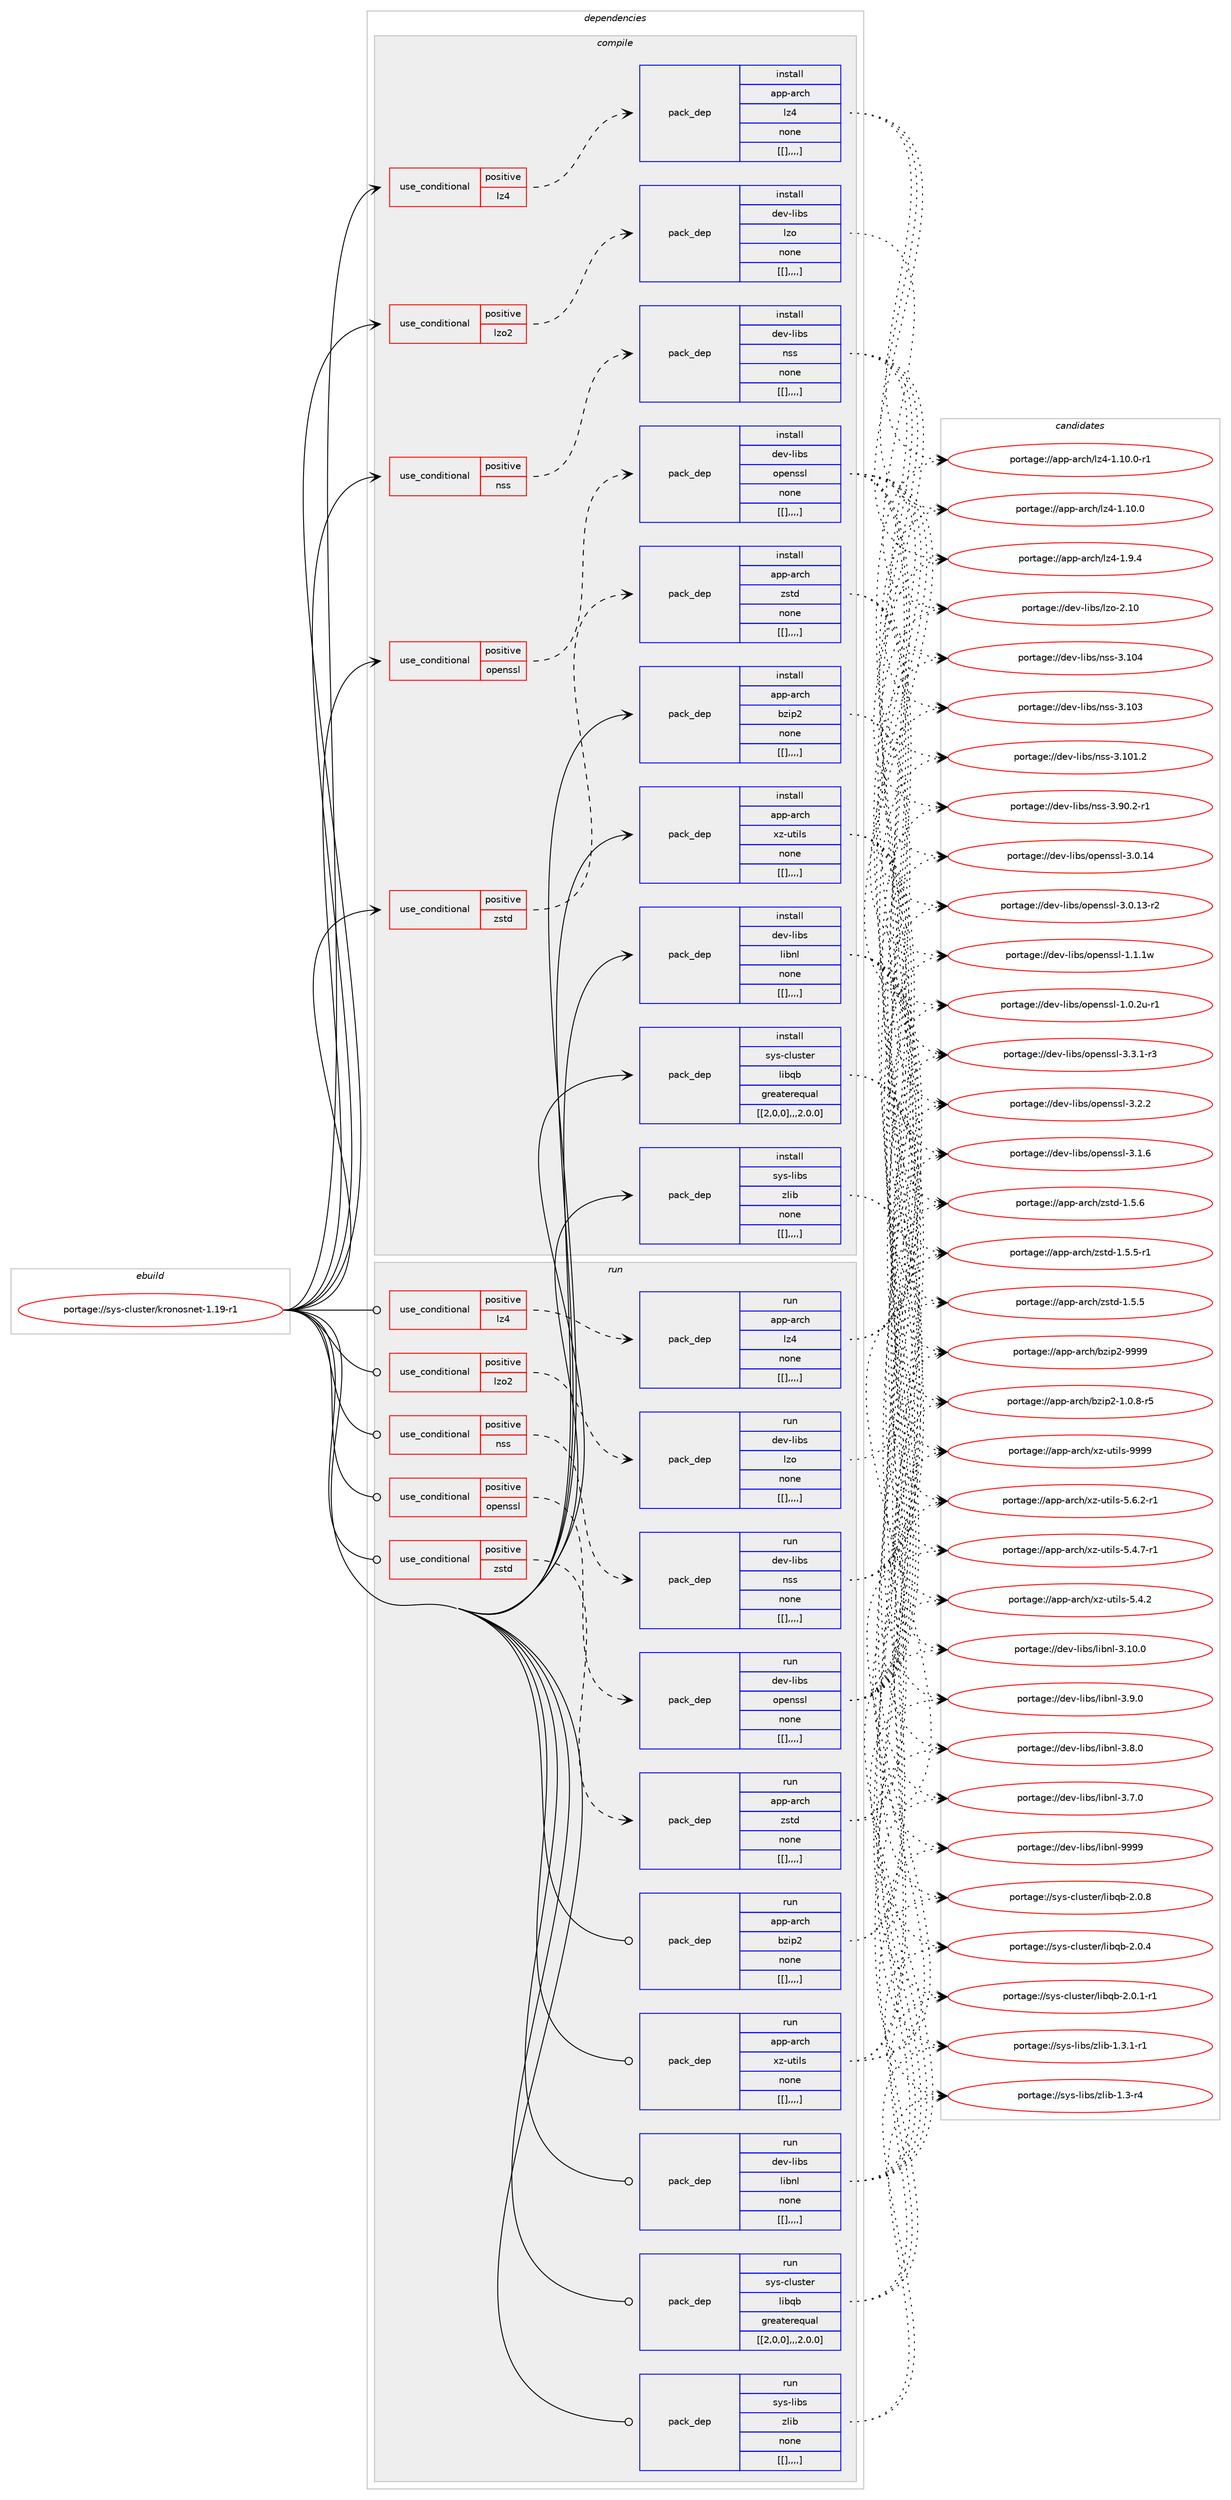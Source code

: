 digraph prolog {

# *************
# Graph options
# *************

newrank=true;
concentrate=true;
compound=true;
graph [rankdir=LR,fontname=Helvetica,fontsize=10,ranksep=1.5];#, ranksep=2.5, nodesep=0.2];
edge  [arrowhead=vee];
node  [fontname=Helvetica,fontsize=10];

# **********
# The ebuild
# **********

subgraph cluster_leftcol {
color=gray;
label=<<i>ebuild</i>>;
id [label="portage://sys-cluster/kronosnet-1.19-r1", color=red, width=4, href="../sys-cluster/kronosnet-1.19-r1.svg"];
}

# ****************
# The dependencies
# ****************

subgraph cluster_midcol {
color=gray;
label=<<i>dependencies</i>>;
subgraph cluster_compile {
fillcolor="#eeeeee";
style=filled;
label=<<i>compile</i>>;
subgraph cond118788 {
dependency448136 [label=<<TABLE BORDER="0" CELLBORDER="1" CELLSPACING="0" CELLPADDING="4"><TR><TD ROWSPAN="3" CELLPADDING="10">use_conditional</TD></TR><TR><TD>positive</TD></TR><TR><TD>lz4</TD></TR></TABLE>>, shape=none, color=red];
subgraph pack326275 {
dependency448137 [label=<<TABLE BORDER="0" CELLBORDER="1" CELLSPACING="0" CELLPADDING="4" WIDTH="220"><TR><TD ROWSPAN="6" CELLPADDING="30">pack_dep</TD></TR><TR><TD WIDTH="110">install</TD></TR><TR><TD>app-arch</TD></TR><TR><TD>lz4</TD></TR><TR><TD>none</TD></TR><TR><TD>[[],,,,]</TD></TR></TABLE>>, shape=none, color=blue];
}
dependency448136:e -> dependency448137:w [weight=20,style="dashed",arrowhead="vee"];
}
id:e -> dependency448136:w [weight=20,style="solid",arrowhead="vee"];
subgraph cond118789 {
dependency448138 [label=<<TABLE BORDER="0" CELLBORDER="1" CELLSPACING="0" CELLPADDING="4"><TR><TD ROWSPAN="3" CELLPADDING="10">use_conditional</TD></TR><TR><TD>positive</TD></TR><TR><TD>lzo2</TD></TR></TABLE>>, shape=none, color=red];
subgraph pack326276 {
dependency448139 [label=<<TABLE BORDER="0" CELLBORDER="1" CELLSPACING="0" CELLPADDING="4" WIDTH="220"><TR><TD ROWSPAN="6" CELLPADDING="30">pack_dep</TD></TR><TR><TD WIDTH="110">install</TD></TR><TR><TD>dev-libs</TD></TR><TR><TD>lzo</TD></TR><TR><TD>none</TD></TR><TR><TD>[[],,,,]</TD></TR></TABLE>>, shape=none, color=blue];
}
dependency448138:e -> dependency448139:w [weight=20,style="dashed",arrowhead="vee"];
}
id:e -> dependency448138:w [weight=20,style="solid",arrowhead="vee"];
subgraph cond118790 {
dependency448140 [label=<<TABLE BORDER="0" CELLBORDER="1" CELLSPACING="0" CELLPADDING="4"><TR><TD ROWSPAN="3" CELLPADDING="10">use_conditional</TD></TR><TR><TD>positive</TD></TR><TR><TD>nss</TD></TR></TABLE>>, shape=none, color=red];
subgraph pack326277 {
dependency448141 [label=<<TABLE BORDER="0" CELLBORDER="1" CELLSPACING="0" CELLPADDING="4" WIDTH="220"><TR><TD ROWSPAN="6" CELLPADDING="30">pack_dep</TD></TR><TR><TD WIDTH="110">install</TD></TR><TR><TD>dev-libs</TD></TR><TR><TD>nss</TD></TR><TR><TD>none</TD></TR><TR><TD>[[],,,,]</TD></TR></TABLE>>, shape=none, color=blue];
}
dependency448140:e -> dependency448141:w [weight=20,style="dashed",arrowhead="vee"];
}
id:e -> dependency448140:w [weight=20,style="solid",arrowhead="vee"];
subgraph cond118791 {
dependency448142 [label=<<TABLE BORDER="0" CELLBORDER="1" CELLSPACING="0" CELLPADDING="4"><TR><TD ROWSPAN="3" CELLPADDING="10">use_conditional</TD></TR><TR><TD>positive</TD></TR><TR><TD>openssl</TD></TR></TABLE>>, shape=none, color=red];
subgraph pack326278 {
dependency448143 [label=<<TABLE BORDER="0" CELLBORDER="1" CELLSPACING="0" CELLPADDING="4" WIDTH="220"><TR><TD ROWSPAN="6" CELLPADDING="30">pack_dep</TD></TR><TR><TD WIDTH="110">install</TD></TR><TR><TD>dev-libs</TD></TR><TR><TD>openssl</TD></TR><TR><TD>none</TD></TR><TR><TD>[[],,,,]</TD></TR></TABLE>>, shape=none, color=blue];
}
dependency448142:e -> dependency448143:w [weight=20,style="dashed",arrowhead="vee"];
}
id:e -> dependency448142:w [weight=20,style="solid",arrowhead="vee"];
subgraph cond118792 {
dependency448144 [label=<<TABLE BORDER="0" CELLBORDER="1" CELLSPACING="0" CELLPADDING="4"><TR><TD ROWSPAN="3" CELLPADDING="10">use_conditional</TD></TR><TR><TD>positive</TD></TR><TR><TD>zstd</TD></TR></TABLE>>, shape=none, color=red];
subgraph pack326279 {
dependency448145 [label=<<TABLE BORDER="0" CELLBORDER="1" CELLSPACING="0" CELLPADDING="4" WIDTH="220"><TR><TD ROWSPAN="6" CELLPADDING="30">pack_dep</TD></TR><TR><TD WIDTH="110">install</TD></TR><TR><TD>app-arch</TD></TR><TR><TD>zstd</TD></TR><TR><TD>none</TD></TR><TR><TD>[[],,,,]</TD></TR></TABLE>>, shape=none, color=blue];
}
dependency448144:e -> dependency448145:w [weight=20,style="dashed",arrowhead="vee"];
}
id:e -> dependency448144:w [weight=20,style="solid",arrowhead="vee"];
subgraph pack326280 {
dependency448146 [label=<<TABLE BORDER="0" CELLBORDER="1" CELLSPACING="0" CELLPADDING="4" WIDTH="220"><TR><TD ROWSPAN="6" CELLPADDING="30">pack_dep</TD></TR><TR><TD WIDTH="110">install</TD></TR><TR><TD>app-arch</TD></TR><TR><TD>bzip2</TD></TR><TR><TD>none</TD></TR><TR><TD>[[],,,,]</TD></TR></TABLE>>, shape=none, color=blue];
}
id:e -> dependency448146:w [weight=20,style="solid",arrowhead="vee"];
subgraph pack326281 {
dependency448147 [label=<<TABLE BORDER="0" CELLBORDER="1" CELLSPACING="0" CELLPADDING="4" WIDTH="220"><TR><TD ROWSPAN="6" CELLPADDING="30">pack_dep</TD></TR><TR><TD WIDTH="110">install</TD></TR><TR><TD>app-arch</TD></TR><TR><TD>xz-utils</TD></TR><TR><TD>none</TD></TR><TR><TD>[[],,,,]</TD></TR></TABLE>>, shape=none, color=blue];
}
id:e -> dependency448147:w [weight=20,style="solid",arrowhead="vee"];
subgraph pack326282 {
dependency448148 [label=<<TABLE BORDER="0" CELLBORDER="1" CELLSPACING="0" CELLPADDING="4" WIDTH="220"><TR><TD ROWSPAN="6" CELLPADDING="30">pack_dep</TD></TR><TR><TD WIDTH="110">install</TD></TR><TR><TD>dev-libs</TD></TR><TR><TD>libnl</TD></TR><TR><TD>none</TD></TR><TR><TD>[[],,,,]</TD></TR></TABLE>>, shape=none, color=blue];
}
id:e -> dependency448148:w [weight=20,style="solid",arrowhead="vee"];
subgraph pack326283 {
dependency448149 [label=<<TABLE BORDER="0" CELLBORDER="1" CELLSPACING="0" CELLPADDING="4" WIDTH="220"><TR><TD ROWSPAN="6" CELLPADDING="30">pack_dep</TD></TR><TR><TD WIDTH="110">install</TD></TR><TR><TD>sys-cluster</TD></TR><TR><TD>libqb</TD></TR><TR><TD>greaterequal</TD></TR><TR><TD>[[2,0,0],,,2.0.0]</TD></TR></TABLE>>, shape=none, color=blue];
}
id:e -> dependency448149:w [weight=20,style="solid",arrowhead="vee"];
subgraph pack326284 {
dependency448150 [label=<<TABLE BORDER="0" CELLBORDER="1" CELLSPACING="0" CELLPADDING="4" WIDTH="220"><TR><TD ROWSPAN="6" CELLPADDING="30">pack_dep</TD></TR><TR><TD WIDTH="110">install</TD></TR><TR><TD>sys-libs</TD></TR><TR><TD>zlib</TD></TR><TR><TD>none</TD></TR><TR><TD>[[],,,,]</TD></TR></TABLE>>, shape=none, color=blue];
}
id:e -> dependency448150:w [weight=20,style="solid",arrowhead="vee"];
}
subgraph cluster_compileandrun {
fillcolor="#eeeeee";
style=filled;
label=<<i>compile and run</i>>;
}
subgraph cluster_run {
fillcolor="#eeeeee";
style=filled;
label=<<i>run</i>>;
subgraph cond118793 {
dependency448151 [label=<<TABLE BORDER="0" CELLBORDER="1" CELLSPACING="0" CELLPADDING="4"><TR><TD ROWSPAN="3" CELLPADDING="10">use_conditional</TD></TR><TR><TD>positive</TD></TR><TR><TD>lz4</TD></TR></TABLE>>, shape=none, color=red];
subgraph pack326285 {
dependency448152 [label=<<TABLE BORDER="0" CELLBORDER="1" CELLSPACING="0" CELLPADDING="4" WIDTH="220"><TR><TD ROWSPAN="6" CELLPADDING="30">pack_dep</TD></TR><TR><TD WIDTH="110">run</TD></TR><TR><TD>app-arch</TD></TR><TR><TD>lz4</TD></TR><TR><TD>none</TD></TR><TR><TD>[[],,,,]</TD></TR></TABLE>>, shape=none, color=blue];
}
dependency448151:e -> dependency448152:w [weight=20,style="dashed",arrowhead="vee"];
}
id:e -> dependency448151:w [weight=20,style="solid",arrowhead="odot"];
subgraph cond118794 {
dependency448153 [label=<<TABLE BORDER="0" CELLBORDER="1" CELLSPACING="0" CELLPADDING="4"><TR><TD ROWSPAN="3" CELLPADDING="10">use_conditional</TD></TR><TR><TD>positive</TD></TR><TR><TD>lzo2</TD></TR></TABLE>>, shape=none, color=red];
subgraph pack326286 {
dependency448154 [label=<<TABLE BORDER="0" CELLBORDER="1" CELLSPACING="0" CELLPADDING="4" WIDTH="220"><TR><TD ROWSPAN="6" CELLPADDING="30">pack_dep</TD></TR><TR><TD WIDTH="110">run</TD></TR><TR><TD>dev-libs</TD></TR><TR><TD>lzo</TD></TR><TR><TD>none</TD></TR><TR><TD>[[],,,,]</TD></TR></TABLE>>, shape=none, color=blue];
}
dependency448153:e -> dependency448154:w [weight=20,style="dashed",arrowhead="vee"];
}
id:e -> dependency448153:w [weight=20,style="solid",arrowhead="odot"];
subgraph cond118795 {
dependency448155 [label=<<TABLE BORDER="0" CELLBORDER="1" CELLSPACING="0" CELLPADDING="4"><TR><TD ROWSPAN="3" CELLPADDING="10">use_conditional</TD></TR><TR><TD>positive</TD></TR><TR><TD>nss</TD></TR></TABLE>>, shape=none, color=red];
subgraph pack326287 {
dependency448156 [label=<<TABLE BORDER="0" CELLBORDER="1" CELLSPACING="0" CELLPADDING="4" WIDTH="220"><TR><TD ROWSPAN="6" CELLPADDING="30">pack_dep</TD></TR><TR><TD WIDTH="110">run</TD></TR><TR><TD>dev-libs</TD></TR><TR><TD>nss</TD></TR><TR><TD>none</TD></TR><TR><TD>[[],,,,]</TD></TR></TABLE>>, shape=none, color=blue];
}
dependency448155:e -> dependency448156:w [weight=20,style="dashed",arrowhead="vee"];
}
id:e -> dependency448155:w [weight=20,style="solid",arrowhead="odot"];
subgraph cond118796 {
dependency448157 [label=<<TABLE BORDER="0" CELLBORDER="1" CELLSPACING="0" CELLPADDING="4"><TR><TD ROWSPAN="3" CELLPADDING="10">use_conditional</TD></TR><TR><TD>positive</TD></TR><TR><TD>openssl</TD></TR></TABLE>>, shape=none, color=red];
subgraph pack326288 {
dependency448158 [label=<<TABLE BORDER="0" CELLBORDER="1" CELLSPACING="0" CELLPADDING="4" WIDTH="220"><TR><TD ROWSPAN="6" CELLPADDING="30">pack_dep</TD></TR><TR><TD WIDTH="110">run</TD></TR><TR><TD>dev-libs</TD></TR><TR><TD>openssl</TD></TR><TR><TD>none</TD></TR><TR><TD>[[],,,,]</TD></TR></TABLE>>, shape=none, color=blue];
}
dependency448157:e -> dependency448158:w [weight=20,style="dashed",arrowhead="vee"];
}
id:e -> dependency448157:w [weight=20,style="solid",arrowhead="odot"];
subgraph cond118797 {
dependency448159 [label=<<TABLE BORDER="0" CELLBORDER="1" CELLSPACING="0" CELLPADDING="4"><TR><TD ROWSPAN="3" CELLPADDING="10">use_conditional</TD></TR><TR><TD>positive</TD></TR><TR><TD>zstd</TD></TR></TABLE>>, shape=none, color=red];
subgraph pack326289 {
dependency448160 [label=<<TABLE BORDER="0" CELLBORDER="1" CELLSPACING="0" CELLPADDING="4" WIDTH="220"><TR><TD ROWSPAN="6" CELLPADDING="30">pack_dep</TD></TR><TR><TD WIDTH="110">run</TD></TR><TR><TD>app-arch</TD></TR><TR><TD>zstd</TD></TR><TR><TD>none</TD></TR><TR><TD>[[],,,,]</TD></TR></TABLE>>, shape=none, color=blue];
}
dependency448159:e -> dependency448160:w [weight=20,style="dashed",arrowhead="vee"];
}
id:e -> dependency448159:w [weight=20,style="solid",arrowhead="odot"];
subgraph pack326290 {
dependency448161 [label=<<TABLE BORDER="0" CELLBORDER="1" CELLSPACING="0" CELLPADDING="4" WIDTH="220"><TR><TD ROWSPAN="6" CELLPADDING="30">pack_dep</TD></TR><TR><TD WIDTH="110">run</TD></TR><TR><TD>app-arch</TD></TR><TR><TD>bzip2</TD></TR><TR><TD>none</TD></TR><TR><TD>[[],,,,]</TD></TR></TABLE>>, shape=none, color=blue];
}
id:e -> dependency448161:w [weight=20,style="solid",arrowhead="odot"];
subgraph pack326291 {
dependency448162 [label=<<TABLE BORDER="0" CELLBORDER="1" CELLSPACING="0" CELLPADDING="4" WIDTH="220"><TR><TD ROWSPAN="6" CELLPADDING="30">pack_dep</TD></TR><TR><TD WIDTH="110">run</TD></TR><TR><TD>app-arch</TD></TR><TR><TD>xz-utils</TD></TR><TR><TD>none</TD></TR><TR><TD>[[],,,,]</TD></TR></TABLE>>, shape=none, color=blue];
}
id:e -> dependency448162:w [weight=20,style="solid",arrowhead="odot"];
subgraph pack326292 {
dependency448163 [label=<<TABLE BORDER="0" CELLBORDER="1" CELLSPACING="0" CELLPADDING="4" WIDTH="220"><TR><TD ROWSPAN="6" CELLPADDING="30">pack_dep</TD></TR><TR><TD WIDTH="110">run</TD></TR><TR><TD>dev-libs</TD></TR><TR><TD>libnl</TD></TR><TR><TD>none</TD></TR><TR><TD>[[],,,,]</TD></TR></TABLE>>, shape=none, color=blue];
}
id:e -> dependency448163:w [weight=20,style="solid",arrowhead="odot"];
subgraph pack326293 {
dependency448164 [label=<<TABLE BORDER="0" CELLBORDER="1" CELLSPACING="0" CELLPADDING="4" WIDTH="220"><TR><TD ROWSPAN="6" CELLPADDING="30">pack_dep</TD></TR><TR><TD WIDTH="110">run</TD></TR><TR><TD>sys-cluster</TD></TR><TR><TD>libqb</TD></TR><TR><TD>greaterequal</TD></TR><TR><TD>[[2,0,0],,,2.0.0]</TD></TR></TABLE>>, shape=none, color=blue];
}
id:e -> dependency448164:w [weight=20,style="solid",arrowhead="odot"];
subgraph pack326294 {
dependency448165 [label=<<TABLE BORDER="0" CELLBORDER="1" CELLSPACING="0" CELLPADDING="4" WIDTH="220"><TR><TD ROWSPAN="6" CELLPADDING="30">pack_dep</TD></TR><TR><TD WIDTH="110">run</TD></TR><TR><TD>sys-libs</TD></TR><TR><TD>zlib</TD></TR><TR><TD>none</TD></TR><TR><TD>[[],,,,]</TD></TR></TABLE>>, shape=none, color=blue];
}
id:e -> dependency448165:w [weight=20,style="solid",arrowhead="odot"];
}
}

# **************
# The candidates
# **************

subgraph cluster_choices {
rank=same;
color=gray;
label=<<i>candidates</i>>;

subgraph choice326275 {
color=black;
nodesep=1;
choice971121124597114991044710812252454946494846484511449 [label="portage://app-arch/lz4-1.10.0-r1", color=red, width=4,href="../app-arch/lz4-1.10.0-r1.svg"];
choice97112112459711499104471081225245494649484648 [label="portage://app-arch/lz4-1.10.0", color=red, width=4,href="../app-arch/lz4-1.10.0.svg"];
choice971121124597114991044710812252454946574652 [label="portage://app-arch/lz4-1.9.4", color=red, width=4,href="../app-arch/lz4-1.9.4.svg"];
dependency448137:e -> choice971121124597114991044710812252454946494846484511449:w [style=dotted,weight="100"];
dependency448137:e -> choice97112112459711499104471081225245494649484648:w [style=dotted,weight="100"];
dependency448137:e -> choice971121124597114991044710812252454946574652:w [style=dotted,weight="100"];
}
subgraph choice326276 {
color=black;
nodesep=1;
choice1001011184510810598115471081221114550464948 [label="portage://dev-libs/lzo-2.10", color=red, width=4,href="../dev-libs/lzo-2.10.svg"];
dependency448139:e -> choice1001011184510810598115471081221114550464948:w [style=dotted,weight="100"];
}
subgraph choice326277 {
color=black;
nodesep=1;
choice100101118451081059811547110115115455146494852 [label="portage://dev-libs/nss-3.104", color=red, width=4,href="../dev-libs/nss-3.104.svg"];
choice100101118451081059811547110115115455146494851 [label="portage://dev-libs/nss-3.103", color=red, width=4,href="../dev-libs/nss-3.103.svg"];
choice1001011184510810598115471101151154551464948494650 [label="portage://dev-libs/nss-3.101.2", color=red, width=4,href="../dev-libs/nss-3.101.2.svg"];
choice100101118451081059811547110115115455146574846504511449 [label="portage://dev-libs/nss-3.90.2-r1", color=red, width=4,href="../dev-libs/nss-3.90.2-r1.svg"];
dependency448141:e -> choice100101118451081059811547110115115455146494852:w [style=dotted,weight="100"];
dependency448141:e -> choice100101118451081059811547110115115455146494851:w [style=dotted,weight="100"];
dependency448141:e -> choice1001011184510810598115471101151154551464948494650:w [style=dotted,weight="100"];
dependency448141:e -> choice100101118451081059811547110115115455146574846504511449:w [style=dotted,weight="100"];
}
subgraph choice326278 {
color=black;
nodesep=1;
choice1001011184510810598115471111121011101151151084551465146494511451 [label="portage://dev-libs/openssl-3.3.1-r3", color=red, width=4,href="../dev-libs/openssl-3.3.1-r3.svg"];
choice100101118451081059811547111112101110115115108455146504650 [label="portage://dev-libs/openssl-3.2.2", color=red, width=4,href="../dev-libs/openssl-3.2.2.svg"];
choice100101118451081059811547111112101110115115108455146494654 [label="portage://dev-libs/openssl-3.1.6", color=red, width=4,href="../dev-libs/openssl-3.1.6.svg"];
choice10010111845108105981154711111210111011511510845514648464952 [label="portage://dev-libs/openssl-3.0.14", color=red, width=4,href="../dev-libs/openssl-3.0.14.svg"];
choice100101118451081059811547111112101110115115108455146484649514511450 [label="portage://dev-libs/openssl-3.0.13-r2", color=red, width=4,href="../dev-libs/openssl-3.0.13-r2.svg"];
choice100101118451081059811547111112101110115115108454946494649119 [label="portage://dev-libs/openssl-1.1.1w", color=red, width=4,href="../dev-libs/openssl-1.1.1w.svg"];
choice1001011184510810598115471111121011101151151084549464846501174511449 [label="portage://dev-libs/openssl-1.0.2u-r1", color=red, width=4,href="../dev-libs/openssl-1.0.2u-r1.svg"];
dependency448143:e -> choice1001011184510810598115471111121011101151151084551465146494511451:w [style=dotted,weight="100"];
dependency448143:e -> choice100101118451081059811547111112101110115115108455146504650:w [style=dotted,weight="100"];
dependency448143:e -> choice100101118451081059811547111112101110115115108455146494654:w [style=dotted,weight="100"];
dependency448143:e -> choice10010111845108105981154711111210111011511510845514648464952:w [style=dotted,weight="100"];
dependency448143:e -> choice100101118451081059811547111112101110115115108455146484649514511450:w [style=dotted,weight="100"];
dependency448143:e -> choice100101118451081059811547111112101110115115108454946494649119:w [style=dotted,weight="100"];
dependency448143:e -> choice1001011184510810598115471111121011101151151084549464846501174511449:w [style=dotted,weight="100"];
}
subgraph choice326279 {
color=black;
nodesep=1;
choice9711211245971149910447122115116100454946534654 [label="portage://app-arch/zstd-1.5.6", color=red, width=4,href="../app-arch/zstd-1.5.6.svg"];
choice97112112459711499104471221151161004549465346534511449 [label="portage://app-arch/zstd-1.5.5-r1", color=red, width=4,href="../app-arch/zstd-1.5.5-r1.svg"];
choice9711211245971149910447122115116100454946534653 [label="portage://app-arch/zstd-1.5.5", color=red, width=4,href="../app-arch/zstd-1.5.5.svg"];
dependency448145:e -> choice9711211245971149910447122115116100454946534654:w [style=dotted,weight="100"];
dependency448145:e -> choice97112112459711499104471221151161004549465346534511449:w [style=dotted,weight="100"];
dependency448145:e -> choice9711211245971149910447122115116100454946534653:w [style=dotted,weight="100"];
}
subgraph choice326280 {
color=black;
nodesep=1;
choice971121124597114991044798122105112504557575757 [label="portage://app-arch/bzip2-9999", color=red, width=4,href="../app-arch/bzip2-9999.svg"];
choice971121124597114991044798122105112504549464846564511453 [label="portage://app-arch/bzip2-1.0.8-r5", color=red, width=4,href="../app-arch/bzip2-1.0.8-r5.svg"];
dependency448146:e -> choice971121124597114991044798122105112504557575757:w [style=dotted,weight="100"];
dependency448146:e -> choice971121124597114991044798122105112504549464846564511453:w [style=dotted,weight="100"];
}
subgraph choice326281 {
color=black;
nodesep=1;
choice9711211245971149910447120122451171161051081154557575757 [label="portage://app-arch/xz-utils-9999", color=red, width=4,href="../app-arch/xz-utils-9999.svg"];
choice9711211245971149910447120122451171161051081154553465446504511449 [label="portage://app-arch/xz-utils-5.6.2-r1", color=red, width=4,href="../app-arch/xz-utils-5.6.2-r1.svg"];
choice9711211245971149910447120122451171161051081154553465246554511449 [label="portage://app-arch/xz-utils-5.4.7-r1", color=red, width=4,href="../app-arch/xz-utils-5.4.7-r1.svg"];
choice971121124597114991044712012245117116105108115455346524650 [label="portage://app-arch/xz-utils-5.4.2", color=red, width=4,href="../app-arch/xz-utils-5.4.2.svg"];
dependency448147:e -> choice9711211245971149910447120122451171161051081154557575757:w [style=dotted,weight="100"];
dependency448147:e -> choice9711211245971149910447120122451171161051081154553465446504511449:w [style=dotted,weight="100"];
dependency448147:e -> choice9711211245971149910447120122451171161051081154553465246554511449:w [style=dotted,weight="100"];
dependency448147:e -> choice971121124597114991044712012245117116105108115455346524650:w [style=dotted,weight="100"];
}
subgraph choice326282 {
color=black;
nodesep=1;
choice100101118451081059811547108105981101084557575757 [label="portage://dev-libs/libnl-9999", color=red, width=4,href="../dev-libs/libnl-9999.svg"];
choice1001011184510810598115471081059811010845514649484648 [label="portage://dev-libs/libnl-3.10.0", color=red, width=4,href="../dev-libs/libnl-3.10.0.svg"];
choice10010111845108105981154710810598110108455146574648 [label="portage://dev-libs/libnl-3.9.0", color=red, width=4,href="../dev-libs/libnl-3.9.0.svg"];
choice10010111845108105981154710810598110108455146564648 [label="portage://dev-libs/libnl-3.8.0", color=red, width=4,href="../dev-libs/libnl-3.8.0.svg"];
choice10010111845108105981154710810598110108455146554648 [label="portage://dev-libs/libnl-3.7.0", color=red, width=4,href="../dev-libs/libnl-3.7.0.svg"];
dependency448148:e -> choice100101118451081059811547108105981101084557575757:w [style=dotted,weight="100"];
dependency448148:e -> choice1001011184510810598115471081059811010845514649484648:w [style=dotted,weight="100"];
dependency448148:e -> choice10010111845108105981154710810598110108455146574648:w [style=dotted,weight="100"];
dependency448148:e -> choice10010111845108105981154710810598110108455146564648:w [style=dotted,weight="100"];
dependency448148:e -> choice10010111845108105981154710810598110108455146554648:w [style=dotted,weight="100"];
}
subgraph choice326283 {
color=black;
nodesep=1;
choice1151211154599108117115116101114471081059811398455046484656 [label="portage://sys-cluster/libqb-2.0.8", color=red, width=4,href="../sys-cluster/libqb-2.0.8.svg"];
choice1151211154599108117115116101114471081059811398455046484652 [label="portage://sys-cluster/libqb-2.0.4", color=red, width=4,href="../sys-cluster/libqb-2.0.4.svg"];
choice11512111545991081171151161011144710810598113984550464846494511449 [label="portage://sys-cluster/libqb-2.0.1-r1", color=red, width=4,href="../sys-cluster/libqb-2.0.1-r1.svg"];
dependency448149:e -> choice1151211154599108117115116101114471081059811398455046484656:w [style=dotted,weight="100"];
dependency448149:e -> choice1151211154599108117115116101114471081059811398455046484652:w [style=dotted,weight="100"];
dependency448149:e -> choice11512111545991081171151161011144710810598113984550464846494511449:w [style=dotted,weight="100"];
}
subgraph choice326284 {
color=black;
nodesep=1;
choice115121115451081059811547122108105984549465146494511449 [label="portage://sys-libs/zlib-1.3.1-r1", color=red, width=4,href="../sys-libs/zlib-1.3.1-r1.svg"];
choice11512111545108105981154712210810598454946514511452 [label="portage://sys-libs/zlib-1.3-r4", color=red, width=4,href="../sys-libs/zlib-1.3-r4.svg"];
dependency448150:e -> choice115121115451081059811547122108105984549465146494511449:w [style=dotted,weight="100"];
dependency448150:e -> choice11512111545108105981154712210810598454946514511452:w [style=dotted,weight="100"];
}
subgraph choice326285 {
color=black;
nodesep=1;
choice971121124597114991044710812252454946494846484511449 [label="portage://app-arch/lz4-1.10.0-r1", color=red, width=4,href="../app-arch/lz4-1.10.0-r1.svg"];
choice97112112459711499104471081225245494649484648 [label="portage://app-arch/lz4-1.10.0", color=red, width=4,href="../app-arch/lz4-1.10.0.svg"];
choice971121124597114991044710812252454946574652 [label="portage://app-arch/lz4-1.9.4", color=red, width=4,href="../app-arch/lz4-1.9.4.svg"];
dependency448152:e -> choice971121124597114991044710812252454946494846484511449:w [style=dotted,weight="100"];
dependency448152:e -> choice97112112459711499104471081225245494649484648:w [style=dotted,weight="100"];
dependency448152:e -> choice971121124597114991044710812252454946574652:w [style=dotted,weight="100"];
}
subgraph choice326286 {
color=black;
nodesep=1;
choice1001011184510810598115471081221114550464948 [label="portage://dev-libs/lzo-2.10", color=red, width=4,href="../dev-libs/lzo-2.10.svg"];
dependency448154:e -> choice1001011184510810598115471081221114550464948:w [style=dotted,weight="100"];
}
subgraph choice326287 {
color=black;
nodesep=1;
choice100101118451081059811547110115115455146494852 [label="portage://dev-libs/nss-3.104", color=red, width=4,href="../dev-libs/nss-3.104.svg"];
choice100101118451081059811547110115115455146494851 [label="portage://dev-libs/nss-3.103", color=red, width=4,href="../dev-libs/nss-3.103.svg"];
choice1001011184510810598115471101151154551464948494650 [label="portage://dev-libs/nss-3.101.2", color=red, width=4,href="../dev-libs/nss-3.101.2.svg"];
choice100101118451081059811547110115115455146574846504511449 [label="portage://dev-libs/nss-3.90.2-r1", color=red, width=4,href="../dev-libs/nss-3.90.2-r1.svg"];
dependency448156:e -> choice100101118451081059811547110115115455146494852:w [style=dotted,weight="100"];
dependency448156:e -> choice100101118451081059811547110115115455146494851:w [style=dotted,weight="100"];
dependency448156:e -> choice1001011184510810598115471101151154551464948494650:w [style=dotted,weight="100"];
dependency448156:e -> choice100101118451081059811547110115115455146574846504511449:w [style=dotted,weight="100"];
}
subgraph choice326288 {
color=black;
nodesep=1;
choice1001011184510810598115471111121011101151151084551465146494511451 [label="portage://dev-libs/openssl-3.3.1-r3", color=red, width=4,href="../dev-libs/openssl-3.3.1-r3.svg"];
choice100101118451081059811547111112101110115115108455146504650 [label="portage://dev-libs/openssl-3.2.2", color=red, width=4,href="../dev-libs/openssl-3.2.2.svg"];
choice100101118451081059811547111112101110115115108455146494654 [label="portage://dev-libs/openssl-3.1.6", color=red, width=4,href="../dev-libs/openssl-3.1.6.svg"];
choice10010111845108105981154711111210111011511510845514648464952 [label="portage://dev-libs/openssl-3.0.14", color=red, width=4,href="../dev-libs/openssl-3.0.14.svg"];
choice100101118451081059811547111112101110115115108455146484649514511450 [label="portage://dev-libs/openssl-3.0.13-r2", color=red, width=4,href="../dev-libs/openssl-3.0.13-r2.svg"];
choice100101118451081059811547111112101110115115108454946494649119 [label="portage://dev-libs/openssl-1.1.1w", color=red, width=4,href="../dev-libs/openssl-1.1.1w.svg"];
choice1001011184510810598115471111121011101151151084549464846501174511449 [label="portage://dev-libs/openssl-1.0.2u-r1", color=red, width=4,href="../dev-libs/openssl-1.0.2u-r1.svg"];
dependency448158:e -> choice1001011184510810598115471111121011101151151084551465146494511451:w [style=dotted,weight="100"];
dependency448158:e -> choice100101118451081059811547111112101110115115108455146504650:w [style=dotted,weight="100"];
dependency448158:e -> choice100101118451081059811547111112101110115115108455146494654:w [style=dotted,weight="100"];
dependency448158:e -> choice10010111845108105981154711111210111011511510845514648464952:w [style=dotted,weight="100"];
dependency448158:e -> choice100101118451081059811547111112101110115115108455146484649514511450:w [style=dotted,weight="100"];
dependency448158:e -> choice100101118451081059811547111112101110115115108454946494649119:w [style=dotted,weight="100"];
dependency448158:e -> choice1001011184510810598115471111121011101151151084549464846501174511449:w [style=dotted,weight="100"];
}
subgraph choice326289 {
color=black;
nodesep=1;
choice9711211245971149910447122115116100454946534654 [label="portage://app-arch/zstd-1.5.6", color=red, width=4,href="../app-arch/zstd-1.5.6.svg"];
choice97112112459711499104471221151161004549465346534511449 [label="portage://app-arch/zstd-1.5.5-r1", color=red, width=4,href="../app-arch/zstd-1.5.5-r1.svg"];
choice9711211245971149910447122115116100454946534653 [label="portage://app-arch/zstd-1.5.5", color=red, width=4,href="../app-arch/zstd-1.5.5.svg"];
dependency448160:e -> choice9711211245971149910447122115116100454946534654:w [style=dotted,weight="100"];
dependency448160:e -> choice97112112459711499104471221151161004549465346534511449:w [style=dotted,weight="100"];
dependency448160:e -> choice9711211245971149910447122115116100454946534653:w [style=dotted,weight="100"];
}
subgraph choice326290 {
color=black;
nodesep=1;
choice971121124597114991044798122105112504557575757 [label="portage://app-arch/bzip2-9999", color=red, width=4,href="../app-arch/bzip2-9999.svg"];
choice971121124597114991044798122105112504549464846564511453 [label="portage://app-arch/bzip2-1.0.8-r5", color=red, width=4,href="../app-arch/bzip2-1.0.8-r5.svg"];
dependency448161:e -> choice971121124597114991044798122105112504557575757:w [style=dotted,weight="100"];
dependency448161:e -> choice971121124597114991044798122105112504549464846564511453:w [style=dotted,weight="100"];
}
subgraph choice326291 {
color=black;
nodesep=1;
choice9711211245971149910447120122451171161051081154557575757 [label="portage://app-arch/xz-utils-9999", color=red, width=4,href="../app-arch/xz-utils-9999.svg"];
choice9711211245971149910447120122451171161051081154553465446504511449 [label="portage://app-arch/xz-utils-5.6.2-r1", color=red, width=4,href="../app-arch/xz-utils-5.6.2-r1.svg"];
choice9711211245971149910447120122451171161051081154553465246554511449 [label="portage://app-arch/xz-utils-5.4.7-r1", color=red, width=4,href="../app-arch/xz-utils-5.4.7-r1.svg"];
choice971121124597114991044712012245117116105108115455346524650 [label="portage://app-arch/xz-utils-5.4.2", color=red, width=4,href="../app-arch/xz-utils-5.4.2.svg"];
dependency448162:e -> choice9711211245971149910447120122451171161051081154557575757:w [style=dotted,weight="100"];
dependency448162:e -> choice9711211245971149910447120122451171161051081154553465446504511449:w [style=dotted,weight="100"];
dependency448162:e -> choice9711211245971149910447120122451171161051081154553465246554511449:w [style=dotted,weight="100"];
dependency448162:e -> choice971121124597114991044712012245117116105108115455346524650:w [style=dotted,weight="100"];
}
subgraph choice326292 {
color=black;
nodesep=1;
choice100101118451081059811547108105981101084557575757 [label="portage://dev-libs/libnl-9999", color=red, width=4,href="../dev-libs/libnl-9999.svg"];
choice1001011184510810598115471081059811010845514649484648 [label="portage://dev-libs/libnl-3.10.0", color=red, width=4,href="../dev-libs/libnl-3.10.0.svg"];
choice10010111845108105981154710810598110108455146574648 [label="portage://dev-libs/libnl-3.9.0", color=red, width=4,href="../dev-libs/libnl-3.9.0.svg"];
choice10010111845108105981154710810598110108455146564648 [label="portage://dev-libs/libnl-3.8.0", color=red, width=4,href="../dev-libs/libnl-3.8.0.svg"];
choice10010111845108105981154710810598110108455146554648 [label="portage://dev-libs/libnl-3.7.0", color=red, width=4,href="../dev-libs/libnl-3.7.0.svg"];
dependency448163:e -> choice100101118451081059811547108105981101084557575757:w [style=dotted,weight="100"];
dependency448163:e -> choice1001011184510810598115471081059811010845514649484648:w [style=dotted,weight="100"];
dependency448163:e -> choice10010111845108105981154710810598110108455146574648:w [style=dotted,weight="100"];
dependency448163:e -> choice10010111845108105981154710810598110108455146564648:w [style=dotted,weight="100"];
dependency448163:e -> choice10010111845108105981154710810598110108455146554648:w [style=dotted,weight="100"];
}
subgraph choice326293 {
color=black;
nodesep=1;
choice1151211154599108117115116101114471081059811398455046484656 [label="portage://sys-cluster/libqb-2.0.8", color=red, width=4,href="../sys-cluster/libqb-2.0.8.svg"];
choice1151211154599108117115116101114471081059811398455046484652 [label="portage://sys-cluster/libqb-2.0.4", color=red, width=4,href="../sys-cluster/libqb-2.0.4.svg"];
choice11512111545991081171151161011144710810598113984550464846494511449 [label="portage://sys-cluster/libqb-2.0.1-r1", color=red, width=4,href="../sys-cluster/libqb-2.0.1-r1.svg"];
dependency448164:e -> choice1151211154599108117115116101114471081059811398455046484656:w [style=dotted,weight="100"];
dependency448164:e -> choice1151211154599108117115116101114471081059811398455046484652:w [style=dotted,weight="100"];
dependency448164:e -> choice11512111545991081171151161011144710810598113984550464846494511449:w [style=dotted,weight="100"];
}
subgraph choice326294 {
color=black;
nodesep=1;
choice115121115451081059811547122108105984549465146494511449 [label="portage://sys-libs/zlib-1.3.1-r1", color=red, width=4,href="../sys-libs/zlib-1.3.1-r1.svg"];
choice11512111545108105981154712210810598454946514511452 [label="portage://sys-libs/zlib-1.3-r4", color=red, width=4,href="../sys-libs/zlib-1.3-r4.svg"];
dependency448165:e -> choice115121115451081059811547122108105984549465146494511449:w [style=dotted,weight="100"];
dependency448165:e -> choice11512111545108105981154712210810598454946514511452:w [style=dotted,weight="100"];
}
}

}
